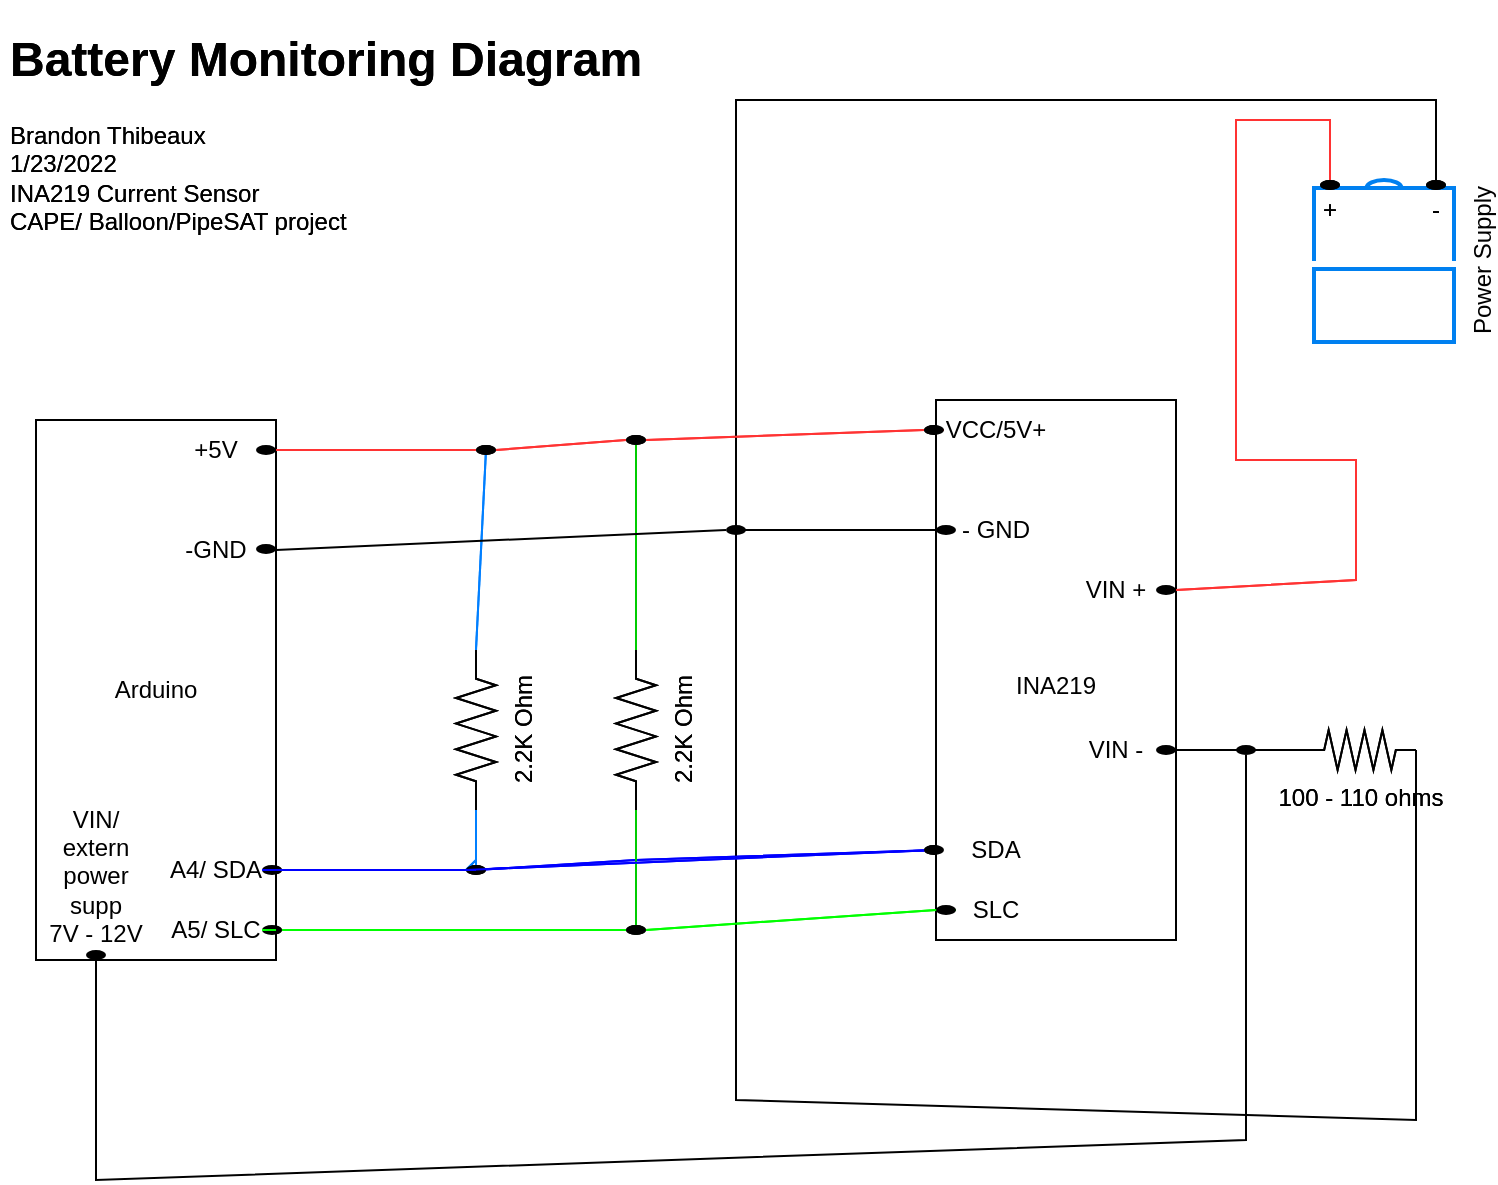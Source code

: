 <mxfile version="16.5.2" type="device"><diagram id="zsGKa-XB787Dux-dje8E" name="Page-1"><mxGraphModel dx="1662" dy="762" grid="1" gridSize="10" guides="1" tooltips="1" connect="1" arrows="1" fold="1" page="1" pageScale="1" pageWidth="850" pageHeight="1100" math="0" shadow="0"><root><mxCell id="0"/><mxCell id="1" parent="0"/><mxCell id="goyJgX-7HGgJ_dKoH1bH-1" value="Arduino" style="rounded=0;whiteSpace=wrap;html=1;" vertex="1" parent="1"><mxGeometry x="80" y="240" width="120" height="270" as="geometry"/></mxCell><mxCell id="goyJgX-7HGgJ_dKoH1bH-2" value="&lt;br&gt;INA219" style="rounded=0;whiteSpace=wrap;html=1;" vertex="1" parent="1"><mxGeometry x="530" y="230" width="120" height="270" as="geometry"/></mxCell><mxCell id="goyJgX-7HGgJ_dKoH1bH-3" value="A5/ SLC" style="text;html=1;strokeColor=none;fillColor=none;align=center;verticalAlign=middle;whiteSpace=wrap;rounded=0;" vertex="1" parent="1"><mxGeometry x="140" y="480" width="60" height="30" as="geometry"/></mxCell><mxCell id="goyJgX-7HGgJ_dKoH1bH-4" value="A4/ SDA" style="text;html=1;strokeColor=none;fillColor=none;align=center;verticalAlign=middle;whiteSpace=wrap;rounded=0;" vertex="1" parent="1"><mxGeometry x="140" y="450" width="60" height="30" as="geometry"/></mxCell><mxCell id="goyJgX-7HGgJ_dKoH1bH-5" value="+5V" style="text;html=1;strokeColor=none;fillColor=none;align=center;verticalAlign=middle;whiteSpace=wrap;rounded=0;" vertex="1" parent="1"><mxGeometry x="140" y="240" width="60" height="30" as="geometry"/></mxCell><mxCell id="goyJgX-7HGgJ_dKoH1bH-6" value="-GND" style="text;html=1;strokeColor=none;fillColor=none;align=center;verticalAlign=middle;whiteSpace=wrap;rounded=0;" vertex="1" parent="1"><mxGeometry x="140" y="290" width="60" height="30" as="geometry"/></mxCell><mxCell id="goyJgX-7HGgJ_dKoH1bH-7" value="VCC/5V+" style="text;html=1;strokeColor=none;fillColor=none;align=center;verticalAlign=middle;whiteSpace=wrap;rounded=0;" vertex="1" parent="1"><mxGeometry x="530" y="230" width="60" height="30" as="geometry"/></mxCell><mxCell id="goyJgX-7HGgJ_dKoH1bH-8" value="- GND" style="text;html=1;strokeColor=none;fillColor=none;align=center;verticalAlign=middle;whiteSpace=wrap;rounded=0;" vertex="1" parent="1"><mxGeometry x="530" y="280" width="60" height="30" as="geometry"/></mxCell><mxCell id="goyJgX-7HGgJ_dKoH1bH-9" value="SLC" style="text;html=1;strokeColor=none;fillColor=none;align=center;verticalAlign=middle;whiteSpace=wrap;rounded=0;" vertex="1" parent="1"><mxGeometry x="530" y="470" width="60" height="30" as="geometry"/></mxCell><mxCell id="goyJgX-7HGgJ_dKoH1bH-10" value="SDA" style="text;html=1;strokeColor=none;fillColor=none;align=center;verticalAlign=middle;whiteSpace=wrap;rounded=0;" vertex="1" parent="1"><mxGeometry x="530" y="440" width="60" height="30" as="geometry"/></mxCell><mxCell id="goyJgX-7HGgJ_dKoH1bH-11" value="VIN +" style="text;html=1;strokeColor=none;fillColor=none;align=center;verticalAlign=middle;whiteSpace=wrap;rounded=0;" vertex="1" parent="1"><mxGeometry x="590" y="310" width="60" height="30" as="geometry"/></mxCell><mxCell id="goyJgX-7HGgJ_dKoH1bH-12" value="VIN -" style="text;html=1;strokeColor=none;fillColor=none;align=center;verticalAlign=middle;whiteSpace=wrap;rounded=0;" vertex="1" parent="1"><mxGeometry x="590" y="390" width="60" height="30" as="geometry"/></mxCell><mxCell id="goyJgX-7HGgJ_dKoH1bH-13" value="Power Supply" style="html=1;verticalLabelPosition=bottom;align=center;labelBackgroundColor=#ffffff;verticalAlign=top;strokeWidth=2;strokeColor=#0080F0;shadow=0;dashed=0;shape=mxgraph.ios7.icons.battery;rotation=-90;" vertex="1" parent="1"><mxGeometry x="713.5" y="125.5" width="81" height="70" as="geometry"/></mxCell><mxCell id="goyJgX-7HGgJ_dKoH1bH-14" value="+" style="text;html=1;strokeColor=none;fillColor=none;align=center;verticalAlign=middle;whiteSpace=wrap;rounded=0;" vertex="1" parent="1"><mxGeometry x="714" y="120" width="26" height="30" as="geometry"/></mxCell><mxCell id="goyJgX-7HGgJ_dKoH1bH-15" value="-" style="text;html=1;strokeColor=none;fillColor=none;align=center;verticalAlign=middle;whiteSpace=wrap;rounded=0;" vertex="1" parent="1"><mxGeometry x="770" y="120" width="20" height="30" as="geometry"/></mxCell><mxCell id="goyJgX-7HGgJ_dKoH1bH-16" value="" style="endArrow=none;html=1;rounded=0;exitX=0;exitY=0.5;exitDx=0;exitDy=0;" edge="1" parent="1" source="goyJgX-7HGgJ_dKoH1bH-8" target="goyJgX-7HGgJ_dKoH1bH-15"><mxGeometry relative="1" as="geometry"><mxPoint x="540" y="90" as="sourcePoint"/><mxPoint x="700" y="90" as="targetPoint"/><Array as="points"><mxPoint x="430" y="295"/><mxPoint x="430" y="80"/><mxPoint x="780" y="80"/></Array></mxGeometry></mxCell><mxCell id="goyJgX-7HGgJ_dKoH1bH-17" value="" style="endArrow=none;html=1;rounded=0;entryX=0.5;entryY=0;entryDx=0;entryDy=0;exitX=1;exitY=0.5;exitDx=0;exitDy=0;strokeColor=#FF3333;" edge="1" parent="1" source="goyJgX-7HGgJ_dKoH1bH-11" target="goyJgX-7HGgJ_dKoH1bH-14"><mxGeometry width="50" height="50" relative="1" as="geometry"><mxPoint x="740" y="290" as="sourcePoint"/><mxPoint x="690" y="140" as="targetPoint"/><Array as="points"><mxPoint x="740" y="320"/><mxPoint x="740" y="260"/><mxPoint x="680" y="260"/><mxPoint x="680" y="90"/><mxPoint x="727" y="90"/></Array></mxGeometry></mxCell><mxCell id="goyJgX-7HGgJ_dKoH1bH-19" value="" style="endArrow=none;html=1;rounded=0;entryX=0;entryY=0.5;entryDx=0;entryDy=0;exitX=1;exitY=0.5;exitDx=0;exitDy=0;strokeColor=#FF3333;startArrow=none;" edge="1" parent="1" source="goyJgX-7HGgJ_dKoH1bH-38" target="goyJgX-7HGgJ_dKoH1bH-7"><mxGeometry width="50" height="50" relative="1" as="geometry"><mxPoint x="200" y="210" as="sourcePoint"/><mxPoint x="250" y="160" as="targetPoint"/></mxGeometry></mxCell><mxCell id="goyJgX-7HGgJ_dKoH1bH-20" value="" style="endArrow=none;html=1;rounded=0;strokeColor=#0000FF;entryX=0;entryY=0.5;entryDx=0;entryDy=0;startArrow=none;" edge="1" parent="1" source="goyJgX-7HGgJ_dKoH1bH-59" target="goyJgX-7HGgJ_dKoH1bH-10"><mxGeometry width="50" height="50" relative="1" as="geometry"><mxPoint x="198" y="465" as="sourcePoint"/><mxPoint x="280" y="460" as="targetPoint"/><Array as="points"><mxPoint x="300" y="465"/><mxPoint x="380" y="460"/></Array></mxGeometry></mxCell><mxCell id="goyJgX-7HGgJ_dKoH1bH-21" value="" style="endArrow=none;html=1;rounded=0;strokeColor=#00FF00;exitX=1;exitY=0.5;exitDx=0;exitDy=0;entryX=0;entryY=0.5;entryDx=0;entryDy=0;startArrow=none;" edge="1" parent="1" source="goyJgX-7HGgJ_dKoH1bH-46" target="goyJgX-7HGgJ_dKoH1bH-9"><mxGeometry width="50" height="50" relative="1" as="geometry"><mxPoint x="290" y="520" as="sourcePoint"/><mxPoint x="340" y="470" as="targetPoint"/></mxGeometry></mxCell><mxCell id="goyJgX-7HGgJ_dKoH1bH-22" value="" style="endArrow=none;html=1;rounded=0;strokeColor=#000000;exitX=1;exitY=0.5;exitDx=0;exitDy=0;startArrow=none;entryX=0;entryY=0.5;entryDx=0;entryDy=0;entryPerimeter=0;" edge="1" parent="1" source="goyJgX-7HGgJ_dKoH1bH-51" target="goyJgX-7HGgJ_dKoH1bH-23"><mxGeometry width="50" height="50" relative="1" as="geometry"><mxPoint x="670" y="440" as="sourcePoint"/><mxPoint x="710" y="405" as="targetPoint"/></mxGeometry></mxCell><mxCell id="goyJgX-7HGgJ_dKoH1bH-23" value="100 - 110 ohms" style="pointerEvents=1;verticalLabelPosition=bottom;shadow=0;dashed=0;align=center;html=1;verticalAlign=top;shape=mxgraph.electrical.resistors.resistor_2;" vertex="1" parent="1"><mxGeometry x="714" y="395" width="56" height="20" as="geometry"/></mxCell><mxCell id="goyJgX-7HGgJ_dKoH1bH-24" value="2.2K Ohm" style="pointerEvents=1;verticalLabelPosition=bottom;shadow=0;dashed=0;align=center;html=1;verticalAlign=top;shape=mxgraph.electrical.resistors.resistor_2;rotation=-90;" vertex="1" parent="1"><mxGeometry x="260" y="385" width="80" height="20" as="geometry"/></mxCell><mxCell id="goyJgX-7HGgJ_dKoH1bH-25" value="2.2K Ohm" style="pointerEvents=1;verticalLabelPosition=bottom;shadow=0;dashed=0;align=center;html=1;verticalAlign=top;shape=mxgraph.electrical.resistors.resistor_2;rotation=-90;" vertex="1" parent="1"><mxGeometry x="340" y="385" width="80" height="20" as="geometry"/></mxCell><mxCell id="goyJgX-7HGgJ_dKoH1bH-26" value="" style="endArrow=none;html=1;rounded=0;strokeColor=#007FFF;entryX=0;entryY=0.5;entryDx=0;entryDy=0;entryPerimeter=0;startArrow=none;" edge="1" parent="1" target="goyJgX-7HGgJ_dKoH1bH-24"><mxGeometry width="50" height="50" relative="1" as="geometry"><mxPoint x="300" y="462.5" as="sourcePoint"/><mxPoint x="270" y="400" as="targetPoint"/></mxGeometry></mxCell><mxCell id="goyJgX-7HGgJ_dKoH1bH-27" value="" style="endArrow=none;html=1;rounded=0;strokeColor=#007FFF;entryX=1;entryY=0.5;entryDx=0;entryDy=0;entryPerimeter=0;" edge="1" parent="1" source="goyJgX-7HGgJ_dKoH1bH-30" target="goyJgX-7HGgJ_dKoH1bH-24"><mxGeometry width="50" height="50" relative="1" as="geometry"><mxPoint x="300" y="250" as="sourcePoint"/><mxPoint x="290" y="330" as="targetPoint"/></mxGeometry></mxCell><mxCell id="goyJgX-7HGgJ_dKoH1bH-28" value="" style="endArrow=none;html=1;rounded=0;strokeColor=#00CC00;entryX=0;entryY=0.5;entryDx=0;entryDy=0;entryPerimeter=0;fontStyle=1;exitX=0.5;exitY=1;exitDx=0;exitDy=0;" edge="1" parent="1" source="goyJgX-7HGgJ_dKoH1bH-35" target="goyJgX-7HGgJ_dKoH1bH-25"><mxGeometry width="50" height="50" relative="1" as="geometry"><mxPoint x="380" y="490" as="sourcePoint"/><mxPoint x="410" y="440" as="targetPoint"/></mxGeometry></mxCell><mxCell id="goyJgX-7HGgJ_dKoH1bH-29" value="" style="endArrow=none;html=1;rounded=0;strokeColor=#00CC00;entryX=1;entryY=0.5;entryDx=0;entryDy=0;entryPerimeter=0;" edge="1" parent="1" target="goyJgX-7HGgJ_dKoH1bH-25"><mxGeometry width="50" height="50" relative="1" as="geometry"><mxPoint x="380" y="250" as="sourcePoint"/><mxPoint x="400" y="455" as="targetPoint"/></mxGeometry></mxCell><mxCell id="goyJgX-7HGgJ_dKoH1bH-30" value="" style="ellipse;fillColor=#000000;strokeColor=none;" vertex="1" parent="1"><mxGeometry x="300" y="252.5" width="10" height="5" as="geometry"/></mxCell><mxCell id="goyJgX-7HGgJ_dKoH1bH-31" value="" style="endArrow=none;html=1;rounded=0;entryX=0;entryY=0.5;entryDx=0;entryDy=0;exitX=1;exitY=0.5;exitDx=0;exitDy=0;strokeColor=#FF3333;startArrow=none;" edge="1" parent="1" source="goyJgX-7HGgJ_dKoH1bH-40" target="goyJgX-7HGgJ_dKoH1bH-30"><mxGeometry width="50" height="50" relative="1" as="geometry"><mxPoint x="200" y="255" as="sourcePoint"/><mxPoint x="530" y="245" as="targetPoint"/></mxGeometry></mxCell><mxCell id="goyJgX-7HGgJ_dKoH1bH-32" value="" style="ellipse;fillColor=#000000;strokeColor=none;" vertex="1" parent="1"><mxGeometry x="375" y="247.5" width="10" height="5" as="geometry"/></mxCell><mxCell id="goyJgX-7HGgJ_dKoH1bH-33" value="" style="endArrow=none;html=1;rounded=0;entryX=0;entryY=0.5;entryDx=0;entryDy=0;exitX=1;exitY=0.5;exitDx=0;exitDy=0;strokeColor=#FF3333;startArrow=none;" edge="1" parent="1" source="goyJgX-7HGgJ_dKoH1bH-30" target="goyJgX-7HGgJ_dKoH1bH-32"><mxGeometry width="50" height="50" relative="1" as="geometry"><mxPoint x="310" y="255" as="sourcePoint"/><mxPoint x="530" y="245" as="targetPoint"/></mxGeometry></mxCell><mxCell id="goyJgX-7HGgJ_dKoH1bH-34" value="" style="endArrow=none;html=1;rounded=0;strokeColor=#007FFF;entryX=0;entryY=0.5;entryDx=0;entryDy=0;entryPerimeter=0;" edge="1" parent="1"><mxGeometry width="50" height="50" relative="1" as="geometry"><mxPoint x="300" y="460" as="sourcePoint"/><mxPoint x="295" y="465" as="targetPoint"/></mxGeometry></mxCell><mxCell id="goyJgX-7HGgJ_dKoH1bH-35" value="" style="ellipse;fillColor=#000000;strokeColor=none;" vertex="1" parent="1"><mxGeometry x="375" y="492.5" width="10" height="5" as="geometry"/></mxCell><mxCell id="goyJgX-7HGgJ_dKoH1bH-36" value="" style="endArrow=none;html=1;rounded=0;strokeColor=#00FF00;exitX=1;exitY=0.5;exitDx=0;exitDy=0;entryX=0;entryY=0.5;entryDx=0;entryDy=0;startArrow=none;" edge="1" parent="1" source="goyJgX-7HGgJ_dKoH1bH-48" target="goyJgX-7HGgJ_dKoH1bH-35"><mxGeometry width="50" height="50" relative="1" as="geometry"><mxPoint x="200" y="495" as="sourcePoint"/><mxPoint x="530" y="485" as="targetPoint"/></mxGeometry></mxCell><mxCell id="goyJgX-7HGgJ_dKoH1bH-37" value="" style="ellipse;fillColor=#000000;strokeColor=none;" vertex="1" parent="1"><mxGeometry x="530" y="292.5" width="10" height="5" as="geometry"/></mxCell><mxCell id="goyJgX-7HGgJ_dKoH1bH-38" value="" style="ellipse;fillColor=#000000;strokeColor=none;" vertex="1" parent="1"><mxGeometry x="524" y="242.5" width="10" height="5" as="geometry"/></mxCell><mxCell id="goyJgX-7HGgJ_dKoH1bH-39" value="" style="endArrow=none;html=1;rounded=0;entryX=0;entryY=0.5;entryDx=0;entryDy=0;exitX=1;exitY=0.5;exitDx=0;exitDy=0;strokeColor=#FF3333;startArrow=none;" edge="1" parent="1" source="goyJgX-7HGgJ_dKoH1bH-32" target="goyJgX-7HGgJ_dKoH1bH-38"><mxGeometry width="50" height="50" relative="1" as="geometry"><mxPoint x="385" y="250" as="sourcePoint"/><mxPoint x="530" y="245" as="targetPoint"/></mxGeometry></mxCell><mxCell id="goyJgX-7HGgJ_dKoH1bH-40" value="" style="ellipse;fillColor=#000000;strokeColor=none;" vertex="1" parent="1"><mxGeometry x="190" y="252.5" width="10" height="5" as="geometry"/></mxCell><mxCell id="goyJgX-7HGgJ_dKoH1bH-41" value="" style="endArrow=none;html=1;rounded=0;entryX=0;entryY=0.5;entryDx=0;entryDy=0;exitX=1;exitY=0.5;exitDx=0;exitDy=0;strokeColor=#FF3333;" edge="1" parent="1"><mxGeometry width="50" height="50" relative="1" as="geometry"><mxPoint x="219" y="255" as="sourcePoint"/><mxPoint x="209" y="255" as="targetPoint"/></mxGeometry></mxCell><mxCell id="goyJgX-7HGgJ_dKoH1bH-42" value="" style="ellipse;fillColor=#000000;strokeColor=none;" vertex="1" parent="1"><mxGeometry x="190" y="302" width="10" height="5" as="geometry"/></mxCell><mxCell id="goyJgX-7HGgJ_dKoH1bH-43" value="" style="ellipse;fillColor=#000000;strokeColor=none;" vertex="1" parent="1"><mxGeometry x="193" y="462.5" width="10" height="5" as="geometry"/></mxCell><mxCell id="goyJgX-7HGgJ_dKoH1bH-44" value="" style="endArrow=none;html=1;rounded=0;strokeColor=#0000FF;exitX=1;exitY=0.5;exitDx=0;exitDy=0;entryX=0;entryY=0.5;entryDx=0;entryDy=0;" edge="1" parent="1" source="goyJgX-7HGgJ_dKoH1bH-4" target="goyJgX-7HGgJ_dKoH1bH-43"><mxGeometry width="50" height="50" relative="1" as="geometry"><mxPoint x="200" y="465" as="sourcePoint"/><mxPoint x="530" y="455" as="targetPoint"/><Array as="points"/></mxGeometry></mxCell><mxCell id="goyJgX-7HGgJ_dKoH1bH-45" value="" style="ellipse;fillColor=#000000;strokeColor=none;" vertex="1" parent="1"><mxGeometry x="524" y="452.5" width="10" height="5" as="geometry"/></mxCell><mxCell id="goyJgX-7HGgJ_dKoH1bH-46" value="" style="ellipse;fillColor=#000000;strokeColor=none;" vertex="1" parent="1"><mxGeometry x="530" y="482.5" width="10" height="5" as="geometry"/></mxCell><mxCell id="goyJgX-7HGgJ_dKoH1bH-47" value="" style="endArrow=none;html=1;rounded=0;strokeColor=#00FF00;exitX=1;exitY=0.5;exitDx=0;exitDy=0;entryX=0;entryY=0.5;entryDx=0;entryDy=0;startArrow=none;" edge="1" parent="1" source="goyJgX-7HGgJ_dKoH1bH-35" target="goyJgX-7HGgJ_dKoH1bH-46"><mxGeometry width="50" height="50" relative="1" as="geometry"><mxPoint x="385" y="495" as="sourcePoint"/><mxPoint x="530" y="485" as="targetPoint"/></mxGeometry></mxCell><mxCell id="goyJgX-7HGgJ_dKoH1bH-48" value="" style="ellipse;fillColor=#000000;strokeColor=none;" vertex="1" parent="1"><mxGeometry x="193" y="492.5" width="10" height="5" as="geometry"/></mxCell><mxCell id="goyJgX-7HGgJ_dKoH1bH-49" value="" style="endArrow=none;html=1;rounded=0;strokeColor=#00FF00;exitX=1;exitY=0.5;exitDx=0;exitDy=0;entryX=0;entryY=0.5;entryDx=0;entryDy=0;" edge="1" parent="1" source="goyJgX-7HGgJ_dKoH1bH-3" target="goyJgX-7HGgJ_dKoH1bH-48"><mxGeometry width="50" height="50" relative="1" as="geometry"><mxPoint x="200" y="495" as="sourcePoint"/><mxPoint x="375" y="495" as="targetPoint"/></mxGeometry></mxCell><mxCell id="goyJgX-7HGgJ_dKoH1bH-50" value="" style="ellipse;fillColor=#000000;strokeColor=none;" vertex="1" parent="1"><mxGeometry x="640" y="322.5" width="10" height="5" as="geometry"/></mxCell><mxCell id="goyJgX-7HGgJ_dKoH1bH-51" value="" style="ellipse;fillColor=#000000;strokeColor=none;" vertex="1" parent="1"><mxGeometry x="640" y="402.5" width="10" height="5" as="geometry"/></mxCell><mxCell id="goyJgX-7HGgJ_dKoH1bH-52" value="" style="endArrow=none;html=1;rounded=0;strokeColor=#000000;exitX=1;exitY=0.5;exitDx=0;exitDy=0;" edge="1" parent="1" source="goyJgX-7HGgJ_dKoH1bH-12" target="goyJgX-7HGgJ_dKoH1bH-51"><mxGeometry width="50" height="50" relative="1" as="geometry"><mxPoint x="650" y="405" as="sourcePoint"/><mxPoint x="710" y="405" as="targetPoint"/></mxGeometry></mxCell><mxCell id="goyJgX-7HGgJ_dKoH1bH-53" value="" style="ellipse;fillColor=#000000;strokeColor=none;" vertex="1" parent="1"><mxGeometry x="722" y="120" width="10" height="5" as="geometry"/></mxCell><mxCell id="goyJgX-7HGgJ_dKoH1bH-54" value="" style="ellipse;fillColor=#000000;strokeColor=none;" vertex="1" parent="1"><mxGeometry x="775" y="120" width="10" height="5" as="geometry"/></mxCell><mxCell id="goyJgX-7HGgJ_dKoH1bH-55" value="&lt;h1&gt;Battery Monitoring Diagram&amp;nbsp;&lt;/h1&gt;&lt;div&gt;Brandon Thibeaux&lt;/div&gt;&lt;div&gt;1/23/2022&lt;/div&gt;&lt;div&gt;INA219 Current Sensor&lt;/div&gt;&lt;div&gt;CAPE/ Balloon/PipeSAT project&lt;/div&gt;" style="text;html=1;strokeColor=none;fillColor=none;spacing=5;spacingTop=-20;whiteSpace=wrap;overflow=hidden;rounded=0;" vertex="1" parent="1"><mxGeometry x="62" y="40" width="340" height="120" as="geometry"/></mxCell><mxCell id="goyJgX-7HGgJ_dKoH1bH-56" value="VIN/ extern power supp" style="text;html=1;strokeColor=none;fillColor=none;align=center;verticalAlign=middle;whiteSpace=wrap;rounded=0;" vertex="1" parent="1"><mxGeometry x="80" y="462.5" width="60" height="30" as="geometry"/></mxCell><mxCell id="goyJgX-7HGgJ_dKoH1bH-57" value="" style="ellipse;fillColor=#000000;strokeColor=none;" vertex="1" parent="1"><mxGeometry x="105" y="505" width="10" height="5" as="geometry"/></mxCell><mxCell id="goyJgX-7HGgJ_dKoH1bH-58" value="" style="endArrow=none;html=1;rounded=0;strokeColor=#000000;startArrow=none;entryX=1;entryY=0.5;entryDx=0;entryDy=0;entryPerimeter=0;exitX=0.5;exitY=0;exitDx=0;exitDy=0;" edge="1" parent="1" source="goyJgX-7HGgJ_dKoH1bH-123" target="goyJgX-7HGgJ_dKoH1bH-23"><mxGeometry width="50" height="50" relative="1" as="geometry"><mxPoint x="440" y="310" as="sourcePoint"/><mxPoint x="640" y="580" as="targetPoint"/><Array as="points"><mxPoint x="430" y="580"/><mxPoint x="770" y="590"/></Array></mxGeometry></mxCell><mxCell id="goyJgX-7HGgJ_dKoH1bH-59" value="" style="ellipse;fillColor=#000000;strokeColor=none;" vertex="1" parent="1"><mxGeometry x="295" y="462.5" width="10" height="5" as="geometry"/></mxCell><mxCell id="goyJgX-7HGgJ_dKoH1bH-60" value="" style="endArrow=none;html=1;rounded=0;strokeColor=#0000FF;entryX=0;entryY=0.5;entryDx=0;entryDy=0;startArrow=none;" edge="1" parent="1" source="goyJgX-7HGgJ_dKoH1bH-45" target="goyJgX-7HGgJ_dKoH1bH-59"><mxGeometry width="50" height="50" relative="1" as="geometry"><mxPoint x="524.019" y="455.218" as="sourcePoint"/><mxPoint x="530" y="455" as="targetPoint"/><Array as="points"/></mxGeometry></mxCell><mxCell id="goyJgX-7HGgJ_dKoH1bH-61" value="" style="endArrow=none;html=1;rounded=0;strokeColor=#0000FF;startArrow=none;" edge="1" parent="1"><mxGeometry width="50" height="50" relative="1" as="geometry"><mxPoint x="300" y="465" as="sourcePoint"/><mxPoint x="200" y="465" as="targetPoint"/><Array as="points"/></mxGeometry></mxCell><mxCell id="goyJgX-7HGgJ_dKoH1bH-62" value="Arduino" style="rounded=0;whiteSpace=wrap;html=1;" vertex="1" parent="1"><mxGeometry x="80" y="240" width="120" height="270" as="geometry"/></mxCell><mxCell id="goyJgX-7HGgJ_dKoH1bH-63" value="&lt;br&gt;INA219" style="rounded=0;whiteSpace=wrap;html=1;" vertex="1" parent="1"><mxGeometry x="530" y="230" width="120" height="270" as="geometry"/></mxCell><mxCell id="goyJgX-7HGgJ_dKoH1bH-64" value="A5/ SLC" style="text;html=1;strokeColor=none;fillColor=none;align=center;verticalAlign=middle;whiteSpace=wrap;rounded=0;" vertex="1" parent="1"><mxGeometry x="140" y="480" width="60" height="30" as="geometry"/></mxCell><mxCell id="goyJgX-7HGgJ_dKoH1bH-65" value="A4/ SDA" style="text;html=1;strokeColor=none;fillColor=none;align=center;verticalAlign=middle;whiteSpace=wrap;rounded=0;" vertex="1" parent="1"><mxGeometry x="140" y="450" width="60" height="30" as="geometry"/></mxCell><mxCell id="goyJgX-7HGgJ_dKoH1bH-66" value="+5V" style="text;html=1;strokeColor=none;fillColor=none;align=center;verticalAlign=middle;whiteSpace=wrap;rounded=0;" vertex="1" parent="1"><mxGeometry x="140" y="240" width="60" height="30" as="geometry"/></mxCell><mxCell id="goyJgX-7HGgJ_dKoH1bH-67" value="-GND" style="text;html=1;strokeColor=none;fillColor=none;align=center;verticalAlign=middle;whiteSpace=wrap;rounded=0;" vertex="1" parent="1"><mxGeometry x="140" y="290" width="60" height="30" as="geometry"/></mxCell><mxCell id="goyJgX-7HGgJ_dKoH1bH-68" value="VCC/5V+" style="text;html=1;strokeColor=none;fillColor=none;align=center;verticalAlign=middle;whiteSpace=wrap;rounded=0;" vertex="1" parent="1"><mxGeometry x="530" y="230" width="60" height="30" as="geometry"/></mxCell><mxCell id="goyJgX-7HGgJ_dKoH1bH-69" value="- GND" style="text;html=1;strokeColor=none;fillColor=none;align=center;verticalAlign=middle;whiteSpace=wrap;rounded=0;" vertex="1" parent="1"><mxGeometry x="530" y="280" width="60" height="30" as="geometry"/></mxCell><mxCell id="goyJgX-7HGgJ_dKoH1bH-70" value="SLC" style="text;html=1;strokeColor=none;fillColor=none;align=center;verticalAlign=middle;whiteSpace=wrap;rounded=0;" vertex="1" parent="1"><mxGeometry x="530" y="470" width="60" height="30" as="geometry"/></mxCell><mxCell id="goyJgX-7HGgJ_dKoH1bH-71" value="SDA" style="text;html=1;strokeColor=none;fillColor=none;align=center;verticalAlign=middle;whiteSpace=wrap;rounded=0;" vertex="1" parent="1"><mxGeometry x="530" y="440" width="60" height="30" as="geometry"/></mxCell><mxCell id="goyJgX-7HGgJ_dKoH1bH-72" value="VIN +" style="text;html=1;strokeColor=none;fillColor=none;align=center;verticalAlign=middle;whiteSpace=wrap;rounded=0;" vertex="1" parent="1"><mxGeometry x="590" y="310" width="60" height="30" as="geometry"/></mxCell><mxCell id="goyJgX-7HGgJ_dKoH1bH-73" value="VIN -" style="text;html=1;strokeColor=none;fillColor=none;align=center;verticalAlign=middle;whiteSpace=wrap;rounded=0;" vertex="1" parent="1"><mxGeometry x="590" y="390" width="60" height="30" as="geometry"/></mxCell><mxCell id="goyJgX-7HGgJ_dKoH1bH-75" value="+" style="text;html=1;strokeColor=none;fillColor=none;align=center;verticalAlign=middle;whiteSpace=wrap;rounded=0;" vertex="1" parent="1"><mxGeometry x="714" y="120" width="26" height="30" as="geometry"/></mxCell><mxCell id="goyJgX-7HGgJ_dKoH1bH-76" value="-" style="text;html=1;strokeColor=none;fillColor=none;align=center;verticalAlign=middle;whiteSpace=wrap;rounded=0;" vertex="1" parent="1"><mxGeometry x="770" y="120" width="20" height="30" as="geometry"/></mxCell><mxCell id="goyJgX-7HGgJ_dKoH1bH-77" value="" style="endArrow=none;html=1;rounded=0;exitX=0;exitY=0.5;exitDx=0;exitDy=0;" edge="1" parent="1" source="goyJgX-7HGgJ_dKoH1bH-69" target="goyJgX-7HGgJ_dKoH1bH-76"><mxGeometry relative="1" as="geometry"><mxPoint x="540" y="90" as="sourcePoint"/><mxPoint x="700" y="90" as="targetPoint"/><Array as="points"><mxPoint x="430" y="295"/><mxPoint x="430" y="80"/><mxPoint x="780" y="80"/></Array></mxGeometry></mxCell><mxCell id="goyJgX-7HGgJ_dKoH1bH-78" value="" style="endArrow=none;html=1;rounded=0;entryX=0.5;entryY=0;entryDx=0;entryDy=0;exitX=1;exitY=0.5;exitDx=0;exitDy=0;strokeColor=#FF3333;" edge="1" parent="1" source="goyJgX-7HGgJ_dKoH1bH-72" target="goyJgX-7HGgJ_dKoH1bH-75"><mxGeometry width="50" height="50" relative="1" as="geometry"><mxPoint x="740" y="290" as="sourcePoint"/><mxPoint x="690" y="140" as="targetPoint"/><Array as="points"><mxPoint x="740" y="320"/><mxPoint x="740" y="260"/><mxPoint x="680" y="260"/><mxPoint x="680" y="90"/><mxPoint x="727" y="90"/></Array></mxGeometry></mxCell><mxCell id="goyJgX-7HGgJ_dKoH1bH-79" value="" style="endArrow=none;html=1;rounded=0;exitX=1;exitY=0.5;exitDx=0;exitDy=0;entryX=0;entryY=0.5;entryDx=0;entryDy=0;startArrow=none;" edge="1" parent="1" source="goyJgX-7HGgJ_dKoH1bH-123" target="goyJgX-7HGgJ_dKoH1bH-69"><mxGeometry width="50" height="50" relative="1" as="geometry"><mxPoint x="280" y="290" as="sourcePoint"/><mxPoint x="330" y="240" as="targetPoint"/></mxGeometry></mxCell><mxCell id="goyJgX-7HGgJ_dKoH1bH-80" value="" style="endArrow=none;html=1;rounded=0;entryX=0;entryY=0.5;entryDx=0;entryDy=0;exitX=1;exitY=0.5;exitDx=0;exitDy=0;strokeColor=#FF3333;startArrow=none;" edge="1" parent="1" source="goyJgX-7HGgJ_dKoH1bH-99" target="goyJgX-7HGgJ_dKoH1bH-68"><mxGeometry width="50" height="50" relative="1" as="geometry"><mxPoint x="200" y="210" as="sourcePoint"/><mxPoint x="250" y="160" as="targetPoint"/></mxGeometry></mxCell><mxCell id="goyJgX-7HGgJ_dKoH1bH-81" value="" style="endArrow=none;html=1;rounded=0;strokeColor=#0000FF;entryX=0;entryY=0.5;entryDx=0;entryDy=0;startArrow=none;" edge="1" parent="1" source="goyJgX-7HGgJ_dKoH1bH-120" target="goyJgX-7HGgJ_dKoH1bH-71"><mxGeometry width="50" height="50" relative="1" as="geometry"><mxPoint x="198" y="465" as="sourcePoint"/><mxPoint x="280" y="460" as="targetPoint"/><Array as="points"><mxPoint x="300" y="465"/><mxPoint x="380" y="460"/></Array></mxGeometry></mxCell><mxCell id="goyJgX-7HGgJ_dKoH1bH-82" value="" style="endArrow=none;html=1;rounded=0;strokeColor=#00FF00;exitX=1;exitY=0.5;exitDx=0;exitDy=0;entryX=0;entryY=0.5;entryDx=0;entryDy=0;startArrow=none;" edge="1" parent="1" source="goyJgX-7HGgJ_dKoH1bH-107" target="goyJgX-7HGgJ_dKoH1bH-70"><mxGeometry width="50" height="50" relative="1" as="geometry"><mxPoint x="290" y="520" as="sourcePoint"/><mxPoint x="340" y="470" as="targetPoint"/></mxGeometry></mxCell><mxCell id="goyJgX-7HGgJ_dKoH1bH-83" value="" style="endArrow=none;html=1;rounded=0;strokeColor=#000000;exitX=1;exitY=0.5;exitDx=0;exitDy=0;startArrow=none;entryX=0;entryY=0.5;entryDx=0;entryDy=0;entryPerimeter=0;" edge="1" parent="1" source="goyJgX-7HGgJ_dKoH1bH-127" target="goyJgX-7HGgJ_dKoH1bH-84"><mxGeometry width="50" height="50" relative="1" as="geometry"><mxPoint x="670" y="440" as="sourcePoint"/><mxPoint x="710" y="405" as="targetPoint"/></mxGeometry></mxCell><mxCell id="goyJgX-7HGgJ_dKoH1bH-84" value="100 - 110 ohms" style="pointerEvents=1;verticalLabelPosition=bottom;shadow=0;dashed=0;align=center;html=1;verticalAlign=top;shape=mxgraph.electrical.resistors.resistor_2;" vertex="1" parent="1"><mxGeometry x="714" y="395" width="56" height="20" as="geometry"/></mxCell><mxCell id="goyJgX-7HGgJ_dKoH1bH-85" value="2.2K Ohm" style="pointerEvents=1;verticalLabelPosition=bottom;shadow=0;dashed=0;align=center;html=1;verticalAlign=top;shape=mxgraph.electrical.resistors.resistor_2;rotation=-90;" vertex="1" parent="1"><mxGeometry x="260" y="385" width="80" height="20" as="geometry"/></mxCell><mxCell id="goyJgX-7HGgJ_dKoH1bH-86" value="2.2K Ohm" style="pointerEvents=1;verticalLabelPosition=bottom;shadow=0;dashed=0;align=center;html=1;verticalAlign=top;shape=mxgraph.electrical.resistors.resistor_2;rotation=-90;" vertex="1" parent="1"><mxGeometry x="340" y="385" width="80" height="20" as="geometry"/></mxCell><mxCell id="goyJgX-7HGgJ_dKoH1bH-87" value="" style="endArrow=none;html=1;rounded=0;strokeColor=#007FFF;entryX=0;entryY=0.5;entryDx=0;entryDy=0;entryPerimeter=0;startArrow=none;" edge="1" parent="1" target="goyJgX-7HGgJ_dKoH1bH-85"><mxGeometry width="50" height="50" relative="1" as="geometry"><mxPoint x="300" y="462.5" as="sourcePoint"/><mxPoint x="270" y="400" as="targetPoint"/></mxGeometry></mxCell><mxCell id="goyJgX-7HGgJ_dKoH1bH-88" value="" style="endArrow=none;html=1;rounded=0;strokeColor=#007FFF;entryX=1;entryY=0.5;entryDx=0;entryDy=0;entryPerimeter=0;" edge="1" parent="1" source="goyJgX-7HGgJ_dKoH1bH-91" target="goyJgX-7HGgJ_dKoH1bH-85"><mxGeometry width="50" height="50" relative="1" as="geometry"><mxPoint x="300" y="250" as="sourcePoint"/><mxPoint x="290" y="330" as="targetPoint"/></mxGeometry></mxCell><mxCell id="goyJgX-7HGgJ_dKoH1bH-89" value="" style="endArrow=none;html=1;rounded=0;strokeColor=#00CC00;entryX=0;entryY=0.5;entryDx=0;entryDy=0;entryPerimeter=0;fontStyle=1;exitX=0.5;exitY=1;exitDx=0;exitDy=0;" edge="1" parent="1" source="goyJgX-7HGgJ_dKoH1bH-96" target="goyJgX-7HGgJ_dKoH1bH-86"><mxGeometry width="50" height="50" relative="1" as="geometry"><mxPoint x="380" y="490" as="sourcePoint"/><mxPoint x="410" y="440" as="targetPoint"/></mxGeometry></mxCell><mxCell id="goyJgX-7HGgJ_dKoH1bH-90" value="" style="endArrow=none;html=1;rounded=0;strokeColor=#00CC00;entryX=1;entryY=0.5;entryDx=0;entryDy=0;entryPerimeter=0;" edge="1" parent="1" target="goyJgX-7HGgJ_dKoH1bH-86"><mxGeometry width="50" height="50" relative="1" as="geometry"><mxPoint x="380" y="250" as="sourcePoint"/><mxPoint x="400" y="455" as="targetPoint"/></mxGeometry></mxCell><mxCell id="goyJgX-7HGgJ_dKoH1bH-91" value="" style="ellipse;fillColor=#000000;strokeColor=none;" vertex="1" parent="1"><mxGeometry x="300" y="252.5" width="10" height="5" as="geometry"/></mxCell><mxCell id="goyJgX-7HGgJ_dKoH1bH-92" value="" style="endArrow=none;html=1;rounded=0;entryX=0;entryY=0.5;entryDx=0;entryDy=0;exitX=1;exitY=0.5;exitDx=0;exitDy=0;strokeColor=#FF3333;startArrow=none;" edge="1" parent="1" source="goyJgX-7HGgJ_dKoH1bH-101" target="goyJgX-7HGgJ_dKoH1bH-91"><mxGeometry width="50" height="50" relative="1" as="geometry"><mxPoint x="200" y="255" as="sourcePoint"/><mxPoint x="530" y="245" as="targetPoint"/></mxGeometry></mxCell><mxCell id="goyJgX-7HGgJ_dKoH1bH-93" value="" style="ellipse;fillColor=#000000;strokeColor=none;" vertex="1" parent="1"><mxGeometry x="375" y="247.5" width="10" height="5" as="geometry"/></mxCell><mxCell id="goyJgX-7HGgJ_dKoH1bH-94" value="" style="endArrow=none;html=1;rounded=0;entryX=0;entryY=0.5;entryDx=0;entryDy=0;exitX=1;exitY=0.5;exitDx=0;exitDy=0;strokeColor=#FF3333;startArrow=none;" edge="1" parent="1" source="goyJgX-7HGgJ_dKoH1bH-91" target="goyJgX-7HGgJ_dKoH1bH-93"><mxGeometry width="50" height="50" relative="1" as="geometry"><mxPoint x="310" y="255" as="sourcePoint"/><mxPoint x="530" y="245" as="targetPoint"/></mxGeometry></mxCell><mxCell id="goyJgX-7HGgJ_dKoH1bH-95" value="" style="endArrow=none;html=1;rounded=0;strokeColor=#007FFF;entryX=0;entryY=0.5;entryDx=0;entryDy=0;entryPerimeter=0;" edge="1" parent="1"><mxGeometry width="50" height="50" relative="1" as="geometry"><mxPoint x="300" y="460" as="sourcePoint"/><mxPoint x="295" y="465" as="targetPoint"/></mxGeometry></mxCell><mxCell id="goyJgX-7HGgJ_dKoH1bH-96" value="" style="ellipse;fillColor=#000000;strokeColor=none;" vertex="1" parent="1"><mxGeometry x="375" y="492.5" width="10" height="5" as="geometry"/></mxCell><mxCell id="goyJgX-7HGgJ_dKoH1bH-97" value="" style="endArrow=none;html=1;rounded=0;strokeColor=#00FF00;exitX=1;exitY=0.5;exitDx=0;exitDy=0;entryX=0;entryY=0.5;entryDx=0;entryDy=0;startArrow=none;" edge="1" parent="1" source="goyJgX-7HGgJ_dKoH1bH-109" target="goyJgX-7HGgJ_dKoH1bH-96"><mxGeometry width="50" height="50" relative="1" as="geometry"><mxPoint x="200" y="495" as="sourcePoint"/><mxPoint x="530" y="485" as="targetPoint"/></mxGeometry></mxCell><mxCell id="goyJgX-7HGgJ_dKoH1bH-98" value="" style="ellipse;fillColor=#000000;strokeColor=none;" vertex="1" parent="1"><mxGeometry x="530" y="292.5" width="10" height="5" as="geometry"/></mxCell><mxCell id="goyJgX-7HGgJ_dKoH1bH-99" value="" style="ellipse;fillColor=#000000;strokeColor=none;" vertex="1" parent="1"><mxGeometry x="524" y="242.5" width="10" height="5" as="geometry"/></mxCell><mxCell id="goyJgX-7HGgJ_dKoH1bH-100" value="" style="endArrow=none;html=1;rounded=0;entryX=0;entryY=0.5;entryDx=0;entryDy=0;exitX=1;exitY=0.5;exitDx=0;exitDy=0;strokeColor=#FF3333;startArrow=none;" edge="1" parent="1" source="goyJgX-7HGgJ_dKoH1bH-93" target="goyJgX-7HGgJ_dKoH1bH-99"><mxGeometry width="50" height="50" relative="1" as="geometry"><mxPoint x="385" y="250" as="sourcePoint"/><mxPoint x="530" y="245" as="targetPoint"/></mxGeometry></mxCell><mxCell id="goyJgX-7HGgJ_dKoH1bH-101" value="" style="ellipse;fillColor=#000000;strokeColor=none;" vertex="1" parent="1"><mxGeometry x="190" y="252.5" width="10" height="5" as="geometry"/></mxCell><mxCell id="goyJgX-7HGgJ_dKoH1bH-102" value="" style="endArrow=none;html=1;rounded=0;entryX=0;entryY=0.5;entryDx=0;entryDy=0;exitX=1;exitY=0.5;exitDx=0;exitDy=0;strokeColor=#FF3333;" edge="1" parent="1"><mxGeometry width="50" height="50" relative="1" as="geometry"><mxPoint x="219" y="255" as="sourcePoint"/><mxPoint x="209" y="255" as="targetPoint"/></mxGeometry></mxCell><mxCell id="goyJgX-7HGgJ_dKoH1bH-103" value="" style="ellipse;fillColor=#000000;strokeColor=none;" vertex="1" parent="1"><mxGeometry x="190" y="302" width="10" height="5" as="geometry"/></mxCell><mxCell id="goyJgX-7HGgJ_dKoH1bH-104" value="" style="ellipse;fillColor=#000000;strokeColor=none;" vertex="1" parent="1"><mxGeometry x="193" y="462.5" width="10" height="5" as="geometry"/></mxCell><mxCell id="goyJgX-7HGgJ_dKoH1bH-105" value="" style="endArrow=none;html=1;rounded=0;strokeColor=#0000FF;exitX=1;exitY=0.5;exitDx=0;exitDy=0;entryX=0;entryY=0.5;entryDx=0;entryDy=0;" edge="1" parent="1" source="goyJgX-7HGgJ_dKoH1bH-65" target="goyJgX-7HGgJ_dKoH1bH-104"><mxGeometry width="50" height="50" relative="1" as="geometry"><mxPoint x="200" y="465" as="sourcePoint"/><mxPoint x="530" y="455" as="targetPoint"/><Array as="points"/></mxGeometry></mxCell><mxCell id="goyJgX-7HGgJ_dKoH1bH-106" value="" style="ellipse;fillColor=#000000;strokeColor=none;" vertex="1" parent="1"><mxGeometry x="524" y="452.5" width="10" height="5" as="geometry"/></mxCell><mxCell id="goyJgX-7HGgJ_dKoH1bH-107" value="" style="ellipse;fillColor=#000000;strokeColor=none;" vertex="1" parent="1"><mxGeometry x="530" y="482.5" width="10" height="5" as="geometry"/></mxCell><mxCell id="goyJgX-7HGgJ_dKoH1bH-108" value="" style="endArrow=none;html=1;rounded=0;strokeColor=#00FF00;exitX=1;exitY=0.5;exitDx=0;exitDy=0;entryX=0;entryY=0.5;entryDx=0;entryDy=0;startArrow=none;" edge="1" parent="1" source="goyJgX-7HGgJ_dKoH1bH-96" target="goyJgX-7HGgJ_dKoH1bH-107"><mxGeometry width="50" height="50" relative="1" as="geometry"><mxPoint x="385" y="495" as="sourcePoint"/><mxPoint x="530" y="485" as="targetPoint"/></mxGeometry></mxCell><mxCell id="goyJgX-7HGgJ_dKoH1bH-109" value="" style="ellipse;fillColor=#000000;strokeColor=none;" vertex="1" parent="1"><mxGeometry x="193" y="492.5" width="10" height="5" as="geometry"/></mxCell><mxCell id="goyJgX-7HGgJ_dKoH1bH-110" value="" style="endArrow=none;html=1;rounded=0;strokeColor=#00FF00;exitX=1;exitY=0.5;exitDx=0;exitDy=0;entryX=0;entryY=0.5;entryDx=0;entryDy=0;" edge="1" parent="1" source="goyJgX-7HGgJ_dKoH1bH-64" target="goyJgX-7HGgJ_dKoH1bH-109"><mxGeometry width="50" height="50" relative="1" as="geometry"><mxPoint x="200" y="495" as="sourcePoint"/><mxPoint x="375" y="495" as="targetPoint"/></mxGeometry></mxCell><mxCell id="goyJgX-7HGgJ_dKoH1bH-111" value="" style="ellipse;fillColor=#000000;strokeColor=none;" vertex="1" parent="1"><mxGeometry x="640" y="322.5" width="10" height="5" as="geometry"/></mxCell><mxCell id="goyJgX-7HGgJ_dKoH1bH-112" value="" style="ellipse;fillColor=#000000;strokeColor=none;" vertex="1" parent="1"><mxGeometry x="640" y="402.5" width="10" height="5" as="geometry"/></mxCell><mxCell id="goyJgX-7HGgJ_dKoH1bH-113" value="" style="endArrow=none;html=1;rounded=0;strokeColor=#000000;exitX=1;exitY=0.5;exitDx=0;exitDy=0;" edge="1" parent="1" source="goyJgX-7HGgJ_dKoH1bH-73" target="goyJgX-7HGgJ_dKoH1bH-112"><mxGeometry width="50" height="50" relative="1" as="geometry"><mxPoint x="650" y="405" as="sourcePoint"/><mxPoint x="710" y="405" as="targetPoint"/></mxGeometry></mxCell><mxCell id="goyJgX-7HGgJ_dKoH1bH-114" value="" style="ellipse;fillColor=#000000;strokeColor=none;" vertex="1" parent="1"><mxGeometry x="722" y="120" width="10" height="5" as="geometry"/></mxCell><mxCell id="goyJgX-7HGgJ_dKoH1bH-115" value="" style="ellipse;fillColor=#000000;strokeColor=none;" vertex="1" parent="1"><mxGeometry x="775" y="120" width="10" height="5" as="geometry"/></mxCell><mxCell id="goyJgX-7HGgJ_dKoH1bH-116" value="&lt;h1&gt;Battery Monitoring Diagram&amp;nbsp;&lt;/h1&gt;&lt;div&gt;Brandon Thibeaux&lt;/div&gt;&lt;div&gt;1/23/2022&lt;/div&gt;&lt;div&gt;INA219 Current Sensor&lt;/div&gt;&lt;div&gt;CAPE/ Balloon/PipeSAT project&lt;/div&gt;" style="text;html=1;strokeColor=none;fillColor=none;spacing=5;spacingTop=-20;whiteSpace=wrap;overflow=hidden;rounded=0;" vertex="1" parent="1"><mxGeometry x="62" y="40" width="340" height="120" as="geometry"/></mxCell><mxCell id="goyJgX-7HGgJ_dKoH1bH-117" value="VIN/ extern power supp&lt;br&gt;7V - 12V" style="text;html=1;strokeColor=none;fillColor=none;align=center;verticalAlign=middle;whiteSpace=wrap;rounded=0;" vertex="1" parent="1"><mxGeometry x="80" y="452.5" width="60" height="30" as="geometry"/></mxCell><mxCell id="goyJgX-7HGgJ_dKoH1bH-118" value="" style="ellipse;fillColor=#000000;strokeColor=none;" vertex="1" parent="1"><mxGeometry x="105" y="505" width="10" height="5" as="geometry"/></mxCell><mxCell id="goyJgX-7HGgJ_dKoH1bH-120" value="" style="ellipse;fillColor=#000000;strokeColor=none;" vertex="1" parent="1"><mxGeometry x="295" y="462.5" width="10" height="5" as="geometry"/></mxCell><mxCell id="goyJgX-7HGgJ_dKoH1bH-121" value="" style="endArrow=none;html=1;rounded=0;strokeColor=#0000FF;entryX=0;entryY=0.5;entryDx=0;entryDy=0;startArrow=none;" edge="1" parent="1" source="goyJgX-7HGgJ_dKoH1bH-106" target="goyJgX-7HGgJ_dKoH1bH-120"><mxGeometry width="50" height="50" relative="1" as="geometry"><mxPoint x="524.019" y="455.218" as="sourcePoint"/><mxPoint x="530" y="455" as="targetPoint"/><Array as="points"/></mxGeometry></mxCell><mxCell id="goyJgX-7HGgJ_dKoH1bH-122" value="" style="endArrow=none;html=1;rounded=0;strokeColor=#0000FF;startArrow=none;" edge="1" parent="1"><mxGeometry width="50" height="50" relative="1" as="geometry"><mxPoint x="300" y="465" as="sourcePoint"/><mxPoint x="200" y="465" as="targetPoint"/><Array as="points"/></mxGeometry></mxCell><mxCell id="goyJgX-7HGgJ_dKoH1bH-123" value="" style="ellipse;fillColor=#000000;strokeColor=none;" vertex="1" parent="1"><mxGeometry x="425" y="292.5" width="10" height="5" as="geometry"/></mxCell><mxCell id="goyJgX-7HGgJ_dKoH1bH-124" value="" style="endArrow=none;html=1;rounded=0;exitX=1;exitY=0.5;exitDx=0;exitDy=0;entryX=0;entryY=0.5;entryDx=0;entryDy=0;" edge="1" parent="1" source="goyJgX-7HGgJ_dKoH1bH-67" target="goyJgX-7HGgJ_dKoH1bH-123"><mxGeometry width="50" height="50" relative="1" as="geometry"><mxPoint x="200" y="305" as="sourcePoint"/><mxPoint x="530" y="295" as="targetPoint"/></mxGeometry></mxCell><mxCell id="goyJgX-7HGgJ_dKoH1bH-127" value="" style="ellipse;fillColor=#000000;strokeColor=none;" vertex="1" parent="1"><mxGeometry x="680" y="402.5" width="10" height="5" as="geometry"/></mxCell><mxCell id="goyJgX-7HGgJ_dKoH1bH-128" value="" style="endArrow=none;html=1;rounded=0;strokeColor=#000000;exitX=1;exitY=0.5;exitDx=0;exitDy=0;startArrow=none;entryX=0;entryY=0.5;entryDx=0;entryDy=0;entryPerimeter=0;" edge="1" parent="1" source="goyJgX-7HGgJ_dKoH1bH-112" target="goyJgX-7HGgJ_dKoH1bH-127"><mxGeometry width="50" height="50" relative="1" as="geometry"><mxPoint x="650" y="405" as="sourcePoint"/><mxPoint x="714" y="405" as="targetPoint"/></mxGeometry></mxCell><mxCell id="goyJgX-7HGgJ_dKoH1bH-129" value="" style="endArrow=none;html=1;rounded=0;strokeColor=#000000;startArrow=none;entryX=0.5;entryY=1;entryDx=0;entryDy=0;exitX=0.5;exitY=1;exitDx=0;exitDy=0;" edge="1" parent="1" source="goyJgX-7HGgJ_dKoH1bH-118" target="goyJgX-7HGgJ_dKoH1bH-127"><mxGeometry width="50" height="50" relative="1" as="geometry"><mxPoint x="440" y="302.5" as="sourcePoint"/><mxPoint x="780" y="415" as="targetPoint"/><Array as="points"><mxPoint x="110" y="620"/><mxPoint x="685" y="600"/></Array></mxGeometry></mxCell></root></mxGraphModel></diagram></mxfile>